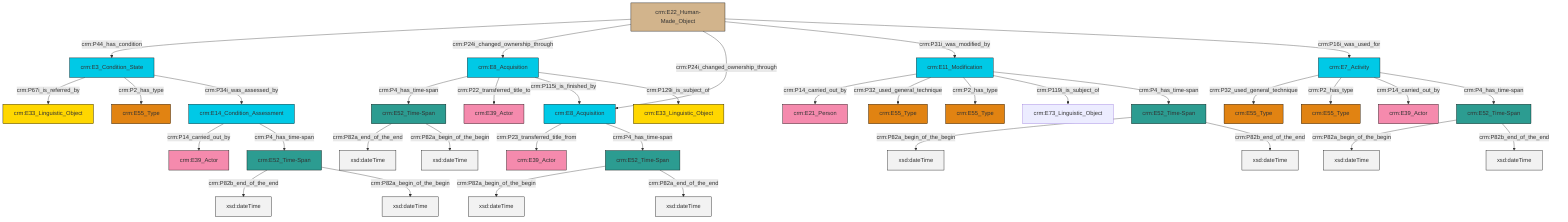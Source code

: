 graph TD
classDef Literal fill:#f2f2f2,stroke:#000000;
classDef CRM_Entity fill:#FFFFFF,stroke:#000000;
classDef Temporal_Entity fill:#00C9E6, stroke:#000000;
classDef Type fill:#E18312, stroke:#000000;
classDef Time-Span fill:#2C9C91, stroke:#000000;
classDef Appellation fill:#FFEB7F, stroke:#000000;
classDef Place fill:#008836, stroke:#000000;
classDef Persistent_Item fill:#B266B2, stroke:#000000;
classDef Conceptual_Object fill:#FFD700, stroke:#000000;
classDef Physical_Thing fill:#D2B48C, stroke:#000000;
classDef Actor fill:#f58aad, stroke:#000000;
classDef PC_Classes fill:#4ce600, stroke:#000000;
classDef Multi fill:#cccccc,stroke:#000000;

0["crm:E52_Time-Span"]:::Time-Span -->|crm:P82a_end_of_the_end| 1[xsd:dateTime]:::Literal
11["crm:E8_Acquisition"]:::Temporal_Entity -->|crm:P23_transferred_title_from| 12["crm:E39_Actor"]:::Actor
13["crm:E22_Human-Made_Object"]:::Physical_Thing -->|crm:P44_has_condition| 14["crm:E3_Condition_State"]:::Temporal_Entity
14["crm:E3_Condition_State"]:::Temporal_Entity -->|crm:P67i_is_referred_by| 15["crm:E33_Linguistic_Object"]:::Conceptual_Object
9["crm:E52_Time-Span"]:::Time-Span -->|crm:P82b_end_of_the_end| 16[xsd:dateTime]:::Literal
17["crm:E7_Activity"]:::Temporal_Entity -->|crm:P32_used_general_technique| 18["crm:E55_Type"]:::Type
14["crm:E3_Condition_State"]:::Temporal_Entity -->|crm:P2_has_type| 19["crm:E55_Type"]:::Type
4["crm:E52_Time-Span"]:::Time-Span -->|crm:P82a_begin_of_the_begin| 20[xsd:dateTime]:::Literal
9["crm:E52_Time-Span"]:::Time-Span -->|crm:P82a_begin_of_the_begin| 21[xsd:dateTime]:::Literal
23["crm:E8_Acquisition"]:::Temporal_Entity -->|crm:P4_has_time-span| 0["crm:E52_Time-Span"]:::Time-Span
13["crm:E22_Human-Made_Object"]:::Physical_Thing -->|crm:P24i_changed_ownership_through| 23["crm:E8_Acquisition"]:::Temporal_Entity
6["crm:E11_Modification"]:::Temporal_Entity -->|crm:P14_carried_out_by| 26["crm:E21_Person"]:::Actor
30["crm:E14_Condition_Assessment"]:::Temporal_Entity -->|crm:P14_carried_out_by| 31["crm:E39_Actor"]:::Actor
0["crm:E52_Time-Span"]:::Time-Span -->|crm:P82a_begin_of_the_begin| 32[xsd:dateTime]:::Literal
23["crm:E8_Acquisition"]:::Temporal_Entity -->|crm:P22_transferred_title_to| 35["crm:E39_Actor"]:::Actor
6["crm:E11_Modification"]:::Temporal_Entity -->|crm:P32_used_general_technique| 27["crm:E55_Type"]:::Type
23["crm:E8_Acquisition"]:::Temporal_Entity -->|crm:P115i_is_finished_by| 11["crm:E8_Acquisition"]:::Temporal_Entity
6["crm:E11_Modification"]:::Temporal_Entity -->|crm:P2_has_type| 24["crm:E55_Type"]:::Type
11["crm:E8_Acquisition"]:::Temporal_Entity -->|crm:P4_has_time-span| 4["crm:E52_Time-Span"]:::Time-Span
30["crm:E14_Condition_Assessment"]:::Temporal_Entity -->|crm:P4_has_time-span| 9["crm:E52_Time-Span"]:::Time-Span
4["crm:E52_Time-Span"]:::Time-Span -->|crm:P82a_end_of_the_end| 40[xsd:dateTime]:::Literal
2["crm:E52_Time-Span"]:::Time-Span -->|crm:P82a_begin_of_the_begin| 42[xsd:dateTime]:::Literal
2["crm:E52_Time-Span"]:::Time-Span -->|crm:P82b_end_of_the_end| 46[xsd:dateTime]:::Literal
33["crm:E52_Time-Span"]:::Time-Span -->|crm:P82a_begin_of_the_begin| 47[xsd:dateTime]:::Literal
17["crm:E7_Activity"]:::Temporal_Entity -->|crm:P2_has_type| 48["crm:E55_Type"]:::Type
14["crm:E3_Condition_State"]:::Temporal_Entity -->|crm:P34i_was_assessed_by| 30["crm:E14_Condition_Assessment"]:::Temporal_Entity
33["crm:E52_Time-Span"]:::Time-Span -->|crm:P82b_end_of_the_end| 51[xsd:dateTime]:::Literal
17["crm:E7_Activity"]:::Temporal_Entity -->|crm:P14_carried_out_by| 52["crm:E39_Actor"]:::Actor
17["crm:E7_Activity"]:::Temporal_Entity -->|crm:P4_has_time-span| 33["crm:E52_Time-Span"]:::Time-Span
6["crm:E11_Modification"]:::Temporal_Entity -->|crm:P119i_is_subject_of| 37["crm:E73_Linguistic_Object"]:::Default
23["crm:E8_Acquisition"]:::Temporal_Entity -->|crm:P129i_is_subject_of| 55["crm:E33_Linguistic_Object"]:::Conceptual_Object
13["crm:E22_Human-Made_Object"]:::Physical_Thing -->|crm:P24i_changed_ownership_through| 11["crm:E8_Acquisition"]:::Temporal_Entity
6["crm:E11_Modification"]:::Temporal_Entity -->|crm:P4_has_time-span| 2["crm:E52_Time-Span"]:::Time-Span
13["crm:E22_Human-Made_Object"]:::Physical_Thing -->|crm:P31i_was_modified_by| 6["crm:E11_Modification"]:::Temporal_Entity
13["crm:E22_Human-Made_Object"]:::Physical_Thing -->|crm:P16i_was_used_for| 17["crm:E7_Activity"]:::Temporal_Entity